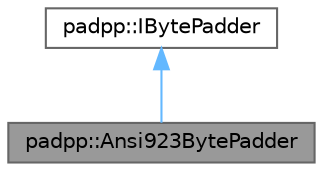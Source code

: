 digraph "padpp::Ansi923BytePadder"
{
 // LATEX_PDF_SIZE
  bgcolor="transparent";
  edge [fontname=Helvetica,fontsize=10,labelfontname=Helvetica,labelfontsize=10];
  node [fontname=Helvetica,fontsize=10,shape=box,height=0.2,width=0.4];
  Node1 [id="Node000001",label="padpp::Ansi923BytePadder",height=0.2,width=0.4,color="gray40", fillcolor="grey60", style="filled", fontcolor="black",tooltip="C++ padder for ANSI X9.23."];
  Node2 -> Node1 [id="edge1_Node000001_Node000002",dir="back",color="steelblue1",style="solid",tooltip=" "];
  Node2 [id="Node000002",label="padpp::IBytePadder",height=0.2,width=0.4,color="gray40", fillcolor="white", style="filled",URL="$d6/de7/structpadpp_1_1IBytePadder.html",tooltip="Abstract base class for byte-level padder algorithms."];
}
